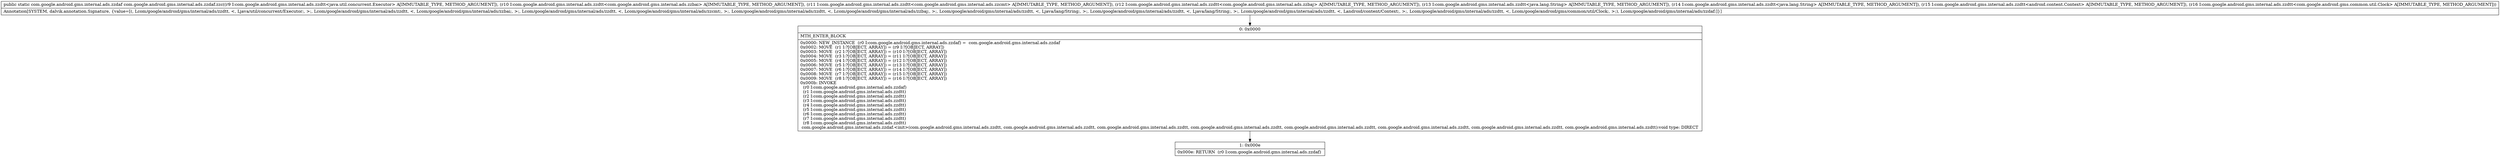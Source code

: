 digraph "CFG forcom.google.android.gms.internal.ads.zzdaf.zzc(Lcom\/google\/android\/gms\/internal\/ads\/zzdtt;Lcom\/google\/android\/gms\/internal\/ads\/zzdtt;Lcom\/google\/android\/gms\/internal\/ads\/zzdtt;Lcom\/google\/android\/gms\/internal\/ads\/zzdtt;Lcom\/google\/android\/gms\/internal\/ads\/zzdtt;Lcom\/google\/android\/gms\/internal\/ads\/zzdtt;Lcom\/google\/android\/gms\/internal\/ads\/zzdtt;Lcom\/google\/android\/gms\/internal\/ads\/zzdtt;)Lcom\/google\/android\/gms\/internal\/ads\/zzdaf;" {
Node_0 [shape=record,label="{0\:\ 0x0000|MTH_ENTER_BLOCK\l|0x0000: NEW_INSTANCE  (r0 I:com.google.android.gms.internal.ads.zzdaf) =  com.google.android.gms.internal.ads.zzdaf \l0x0002: MOVE  (r1 I:?[OBJECT, ARRAY]) = (r9 I:?[OBJECT, ARRAY]) \l0x0003: MOVE  (r2 I:?[OBJECT, ARRAY]) = (r10 I:?[OBJECT, ARRAY]) \l0x0004: MOVE  (r3 I:?[OBJECT, ARRAY]) = (r11 I:?[OBJECT, ARRAY]) \l0x0005: MOVE  (r4 I:?[OBJECT, ARRAY]) = (r12 I:?[OBJECT, ARRAY]) \l0x0006: MOVE  (r5 I:?[OBJECT, ARRAY]) = (r13 I:?[OBJECT, ARRAY]) \l0x0007: MOVE  (r6 I:?[OBJECT, ARRAY]) = (r14 I:?[OBJECT, ARRAY]) \l0x0008: MOVE  (r7 I:?[OBJECT, ARRAY]) = (r15 I:?[OBJECT, ARRAY]) \l0x0009: MOVE  (r8 I:?[OBJECT, ARRAY]) = (r16 I:?[OBJECT, ARRAY]) \l0x000b: INVOKE  \l  (r0 I:com.google.android.gms.internal.ads.zzdaf)\l  (r1 I:com.google.android.gms.internal.ads.zzdtt)\l  (r2 I:com.google.android.gms.internal.ads.zzdtt)\l  (r3 I:com.google.android.gms.internal.ads.zzdtt)\l  (r4 I:com.google.android.gms.internal.ads.zzdtt)\l  (r5 I:com.google.android.gms.internal.ads.zzdtt)\l  (r6 I:com.google.android.gms.internal.ads.zzdtt)\l  (r7 I:com.google.android.gms.internal.ads.zzdtt)\l  (r8 I:com.google.android.gms.internal.ads.zzdtt)\l com.google.android.gms.internal.ads.zzdaf.\<init\>(com.google.android.gms.internal.ads.zzdtt, com.google.android.gms.internal.ads.zzdtt, com.google.android.gms.internal.ads.zzdtt, com.google.android.gms.internal.ads.zzdtt, com.google.android.gms.internal.ads.zzdtt, com.google.android.gms.internal.ads.zzdtt, com.google.android.gms.internal.ads.zzdtt, com.google.android.gms.internal.ads.zzdtt):void type: DIRECT \l}"];
Node_1 [shape=record,label="{1\:\ 0x000e|0x000e: RETURN  (r0 I:com.google.android.gms.internal.ads.zzdaf) \l}"];
MethodNode[shape=record,label="{public static com.google.android.gms.internal.ads.zzdaf com.google.android.gms.internal.ads.zzdaf.zzc((r9 I:com.google.android.gms.internal.ads.zzdtt\<java.util.concurrent.Executor\> A[IMMUTABLE_TYPE, METHOD_ARGUMENT]), (r10 I:com.google.android.gms.internal.ads.zzdtt\<com.google.android.gms.internal.ads.zzbai\> A[IMMUTABLE_TYPE, METHOD_ARGUMENT]), (r11 I:com.google.android.gms.internal.ads.zzdtt\<com.google.android.gms.internal.ads.zzcmt\> A[IMMUTABLE_TYPE, METHOD_ARGUMENT]), (r12 I:com.google.android.gms.internal.ads.zzdtt\<com.google.android.gms.internal.ads.zzbaj\> A[IMMUTABLE_TYPE, METHOD_ARGUMENT]), (r13 I:com.google.android.gms.internal.ads.zzdtt\<java.lang.String\> A[IMMUTABLE_TYPE, METHOD_ARGUMENT]), (r14 I:com.google.android.gms.internal.ads.zzdtt\<java.lang.String\> A[IMMUTABLE_TYPE, METHOD_ARGUMENT]), (r15 I:com.google.android.gms.internal.ads.zzdtt\<android.content.Context\> A[IMMUTABLE_TYPE, METHOD_ARGUMENT]), (r16 I:com.google.android.gms.internal.ads.zzdtt\<com.google.android.gms.common.util.Clock\> A[IMMUTABLE_TYPE, METHOD_ARGUMENT]))  | Annotation[SYSTEM, dalvik.annotation.Signature, \{value=[(, Lcom\/google\/android\/gms\/internal\/ads\/zzdtt, \<, Ljava\/util\/concurrent\/Executor;, \>;, Lcom\/google\/android\/gms\/internal\/ads\/zzdtt, \<, Lcom\/google\/android\/gms\/internal\/ads\/zzbai;, \>;, Lcom\/google\/android\/gms\/internal\/ads\/zzdtt, \<, Lcom\/google\/android\/gms\/internal\/ads\/zzcmt;, \>;, Lcom\/google\/android\/gms\/internal\/ads\/zzdtt, \<, Lcom\/google\/android\/gms\/internal\/ads\/zzbaj;, \>;, Lcom\/google\/android\/gms\/internal\/ads\/zzdtt, \<, Ljava\/lang\/String;, \>;, Lcom\/google\/android\/gms\/internal\/ads\/zzdtt, \<, Ljava\/lang\/String;, \>;, Lcom\/google\/android\/gms\/internal\/ads\/zzdtt, \<, Landroid\/content\/Context;, \>;, Lcom\/google\/android\/gms\/internal\/ads\/zzdtt, \<, Lcom\/google\/android\/gms\/common\/util\/Clock;, \>;), Lcom\/google\/android\/gms\/internal\/ads\/zzdaf;]\}]\l}"];
MethodNode -> Node_0;
Node_0 -> Node_1;
}

